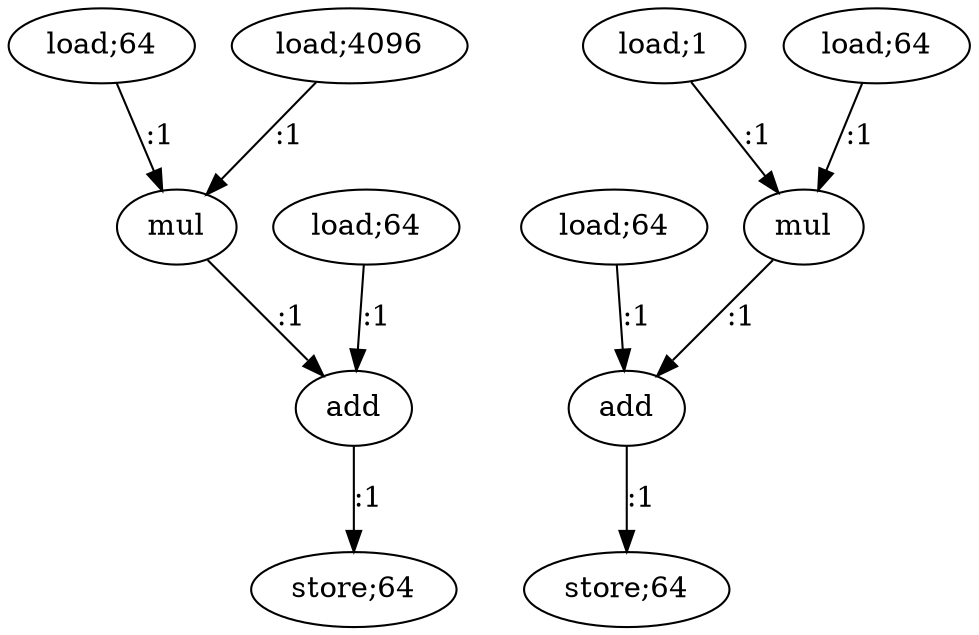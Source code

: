 digraph  {
   0 [label="load;64"];
   1 [label="mul"];
   2 [label="mul"];
   3 [label="load;64"];
   4 [label="load;4096"];
   5 [label="add"];
   6 [label="store;64"];
   7 [label="load;64"];
   8 [label="load;1"];
   9 [label="load;64"];
   10 [label="add"];
   11 [label="store;64"];

   0->2 [label=":1"]
   1->10 [label=":1"]
   2->5 [label=":1"]
   3->5 [label=":1"]
   4->2 [label=":1"]
   5->6 [label=":1"]
   7->10 [label=":1"]
   8->1 [label=":1"]
   9->1 [label=":1"]
   10->11 [label=":1"]
}
